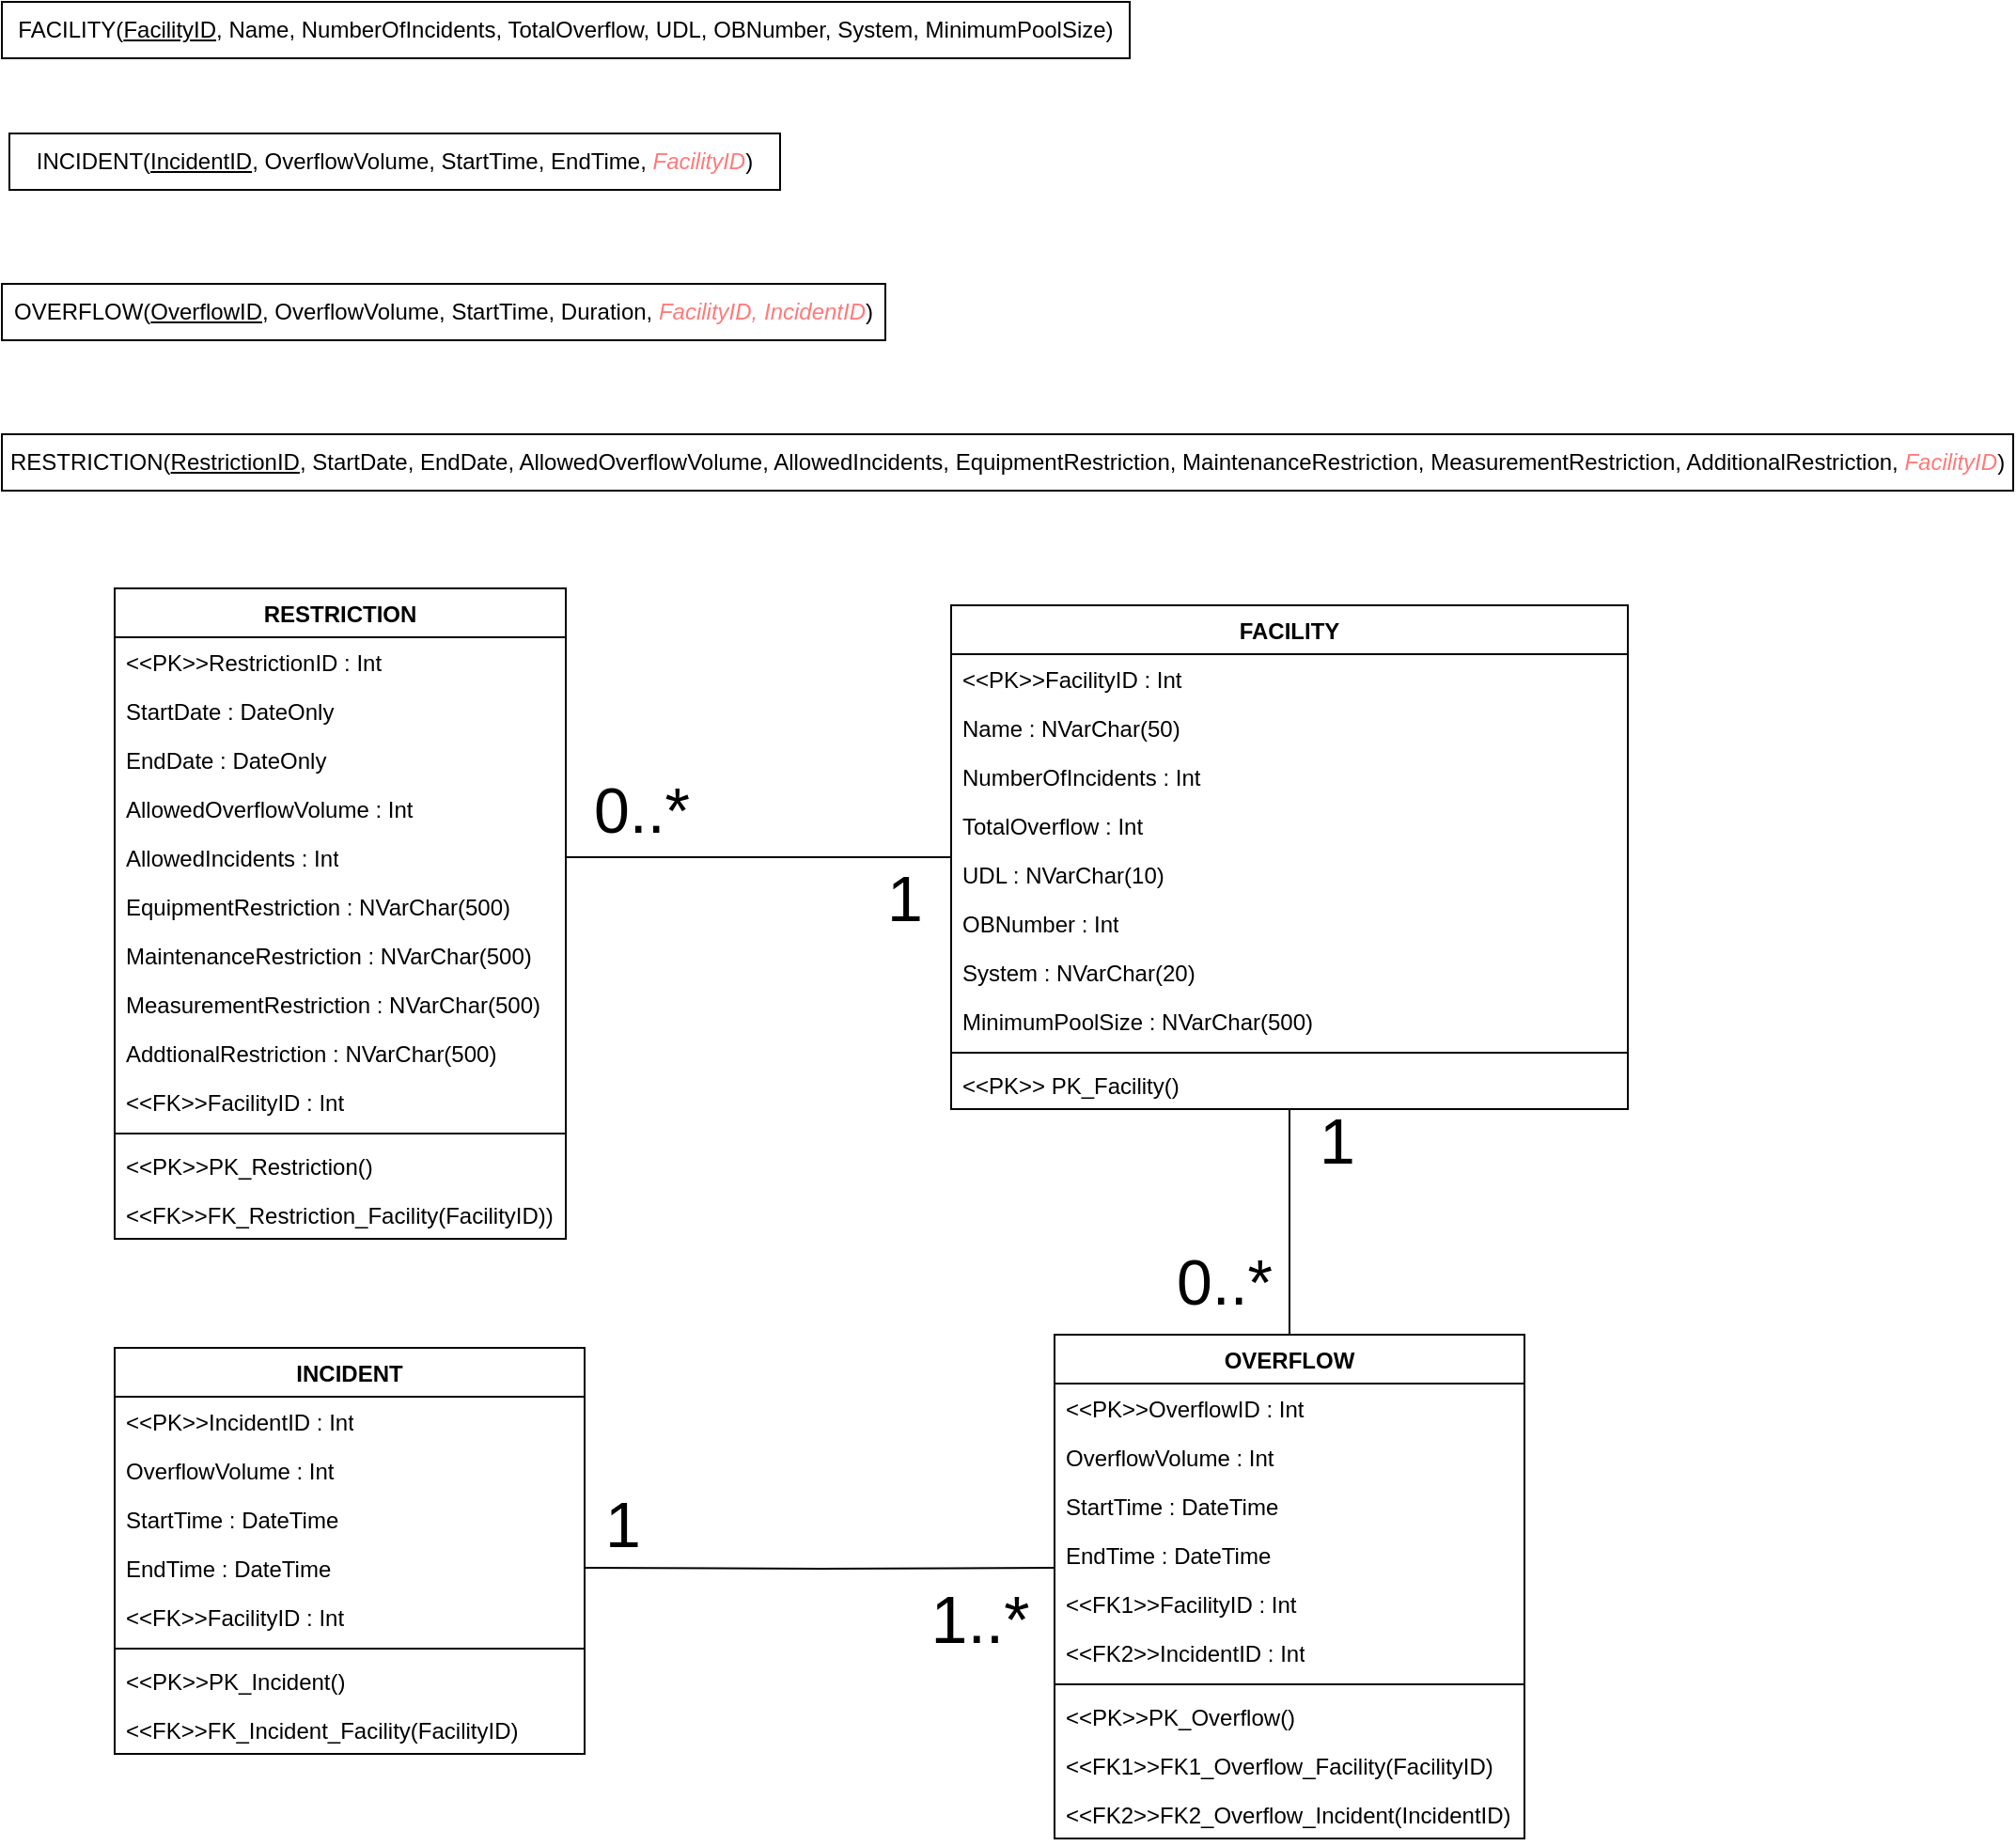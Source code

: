 <mxfile version="24.8.4">
  <diagram name="Side-1" id="S4kqw7e53YvviCochIBy">
    <mxGraphModel dx="1434" dy="820" grid="1" gridSize="10" guides="1" tooltips="1" connect="1" arrows="1" fold="1" page="1" pageScale="1" pageWidth="827" pageHeight="1169" math="0" shadow="0">
      <root>
        <mxCell id="0" />
        <mxCell id="1" parent="0" />
        <mxCell id="_vPb-RfMsCgztBikkOlB-1" value="FACILITY(&lt;u&gt;FacilityID&lt;/u&gt;, Name, NumberOfIncidents, TotalOverflow, UDL, OBNumber, System, MinimumPoolSize)" style="rounded=0;whiteSpace=wrap;html=1;" vertex="1" parent="1">
          <mxGeometry x="40" y="130" width="600" height="30" as="geometry" />
        </mxCell>
        <mxCell id="_vPb-RfMsCgztBikkOlB-2" value="INCIDENT(&lt;u&gt;IncidentID&lt;/u&gt;, OverflowVolume, StartTime, EndTime,&amp;nbsp;&lt;i&gt;&lt;font color=&quot;#ff7a7a&quot;&gt;FacilityID&lt;/font&gt;&lt;/i&gt;)" style="rounded=0;whiteSpace=wrap;html=1;" vertex="1" parent="1">
          <mxGeometry x="44" y="200" width="410" height="30" as="geometry" />
        </mxCell>
        <mxCell id="_vPb-RfMsCgztBikkOlB-3" value="OVERFLOW(&lt;u&gt;OverflowID&lt;/u&gt;, OverflowVolume, StartTime, Duration,&amp;nbsp;&lt;i&gt;&lt;font color=&quot;#ff7a7a&quot;&gt;FacilityID,&amp;nbsp;&lt;/font&gt;&lt;/i&gt;&lt;i&gt;&lt;font color=&quot;#ff7a7a&quot;&gt;IncidentID&lt;/font&gt;&lt;/i&gt;)" style="rounded=0;whiteSpace=wrap;html=1;" vertex="1" parent="1">
          <mxGeometry x="40" y="280" width="470" height="30" as="geometry" />
        </mxCell>
        <mxCell id="_vPb-RfMsCgztBikkOlB-4" value="RESTRICTION(&lt;u&gt;RestrictionID&lt;/u&gt;, StartDate, EndDate, AllowedOverflowVolume, AllowedIncidents, EquipmentRestriction, MaintenanceRestriction, MeasurementRestriction, AdditionalRestriction, &lt;i&gt;&lt;font color=&quot;#ff7a7a&quot;&gt;FacilityID&lt;/font&gt;&lt;/i&gt;)" style="rounded=0;whiteSpace=wrap;html=1;" vertex="1" parent="1">
          <mxGeometry x="40" y="360" width="1070" height="30" as="geometry" />
        </mxCell>
        <mxCell id="_vPb-RfMsCgztBikkOlB-61" value="" style="edgeStyle=orthogonalEdgeStyle;rounded=0;orthogonalLoop=1;jettySize=auto;html=1;entryX=1;entryY=0.5;entryDx=0;entryDy=0;endArrow=none;endFill=0;" edge="1" parent="1" source="_vPb-RfMsCgztBikkOlB-9" target="_vPb-RfMsCgztBikkOlB-36">
          <mxGeometry relative="1" as="geometry">
            <mxPoint x="465" y="585" as="targetPoint" />
          </mxGeometry>
        </mxCell>
        <mxCell id="_vPb-RfMsCgztBikkOlB-62" value="&lt;font style=&quot;font-size: 34px;&quot;&gt;1&lt;/font&gt;" style="edgeLabel;html=1;align=center;verticalAlign=middle;resizable=0;points=[];" vertex="1" connectable="0" parent="_vPb-RfMsCgztBikkOlB-61">
          <mxGeometry x="-0.843" y="3" relative="1" as="geometry">
            <mxPoint x="-9" y="19" as="offset" />
          </mxGeometry>
        </mxCell>
        <mxCell id="_vPb-RfMsCgztBikkOlB-63" value="&lt;font style=&quot;font-size: 34px;&quot;&gt;0..*&lt;/font&gt;" style="edgeLabel;html=1;align=center;verticalAlign=middle;resizable=0;points=[];" vertex="1" connectable="0" parent="_vPb-RfMsCgztBikkOlB-61">
          <mxGeometry x="0.816" y="1" relative="1" as="geometry">
            <mxPoint x="21" y="-26" as="offset" />
          </mxGeometry>
        </mxCell>
        <mxCell id="_vPb-RfMsCgztBikkOlB-64" value="" style="edgeStyle=orthogonalEdgeStyle;rounded=0;orthogonalLoop=1;jettySize=auto;html=1;entryX=0.5;entryY=0;entryDx=0;entryDy=0;endArrow=none;endFill=0;" edge="1" parent="1" source="_vPb-RfMsCgztBikkOlB-9" target="_vPb-RfMsCgztBikkOlB-49">
          <mxGeometry relative="1" as="geometry">
            <mxPoint x="985" y="585" as="targetPoint" />
          </mxGeometry>
        </mxCell>
        <mxCell id="_vPb-RfMsCgztBikkOlB-66" value="&lt;font style=&quot;font-size: 34px;&quot;&gt;0..*&lt;/font&gt;" style="edgeLabel;html=1;align=center;verticalAlign=middle;resizable=0;points=[];" vertex="1" connectable="0" parent="_vPb-RfMsCgztBikkOlB-64">
          <mxGeometry x="0.87" relative="1" as="geometry">
            <mxPoint x="-35" y="-20" as="offset" />
          </mxGeometry>
        </mxCell>
        <mxCell id="_vPb-RfMsCgztBikkOlB-67" value="&lt;font style=&quot;font-size: 34px;&quot;&gt;1&lt;/font&gt;" style="edgeLabel;html=1;align=center;verticalAlign=middle;resizable=0;points=[];" vertex="1" connectable="0" parent="_vPb-RfMsCgztBikkOlB-64">
          <mxGeometry x="-0.714" y="4" relative="1" as="geometry">
            <mxPoint x="21" as="offset" />
          </mxGeometry>
        </mxCell>
        <mxCell id="_vPb-RfMsCgztBikkOlB-9" value="FACILITY" style="swimlane;fontStyle=1;align=center;verticalAlign=top;childLayout=stackLayout;horizontal=1;startSize=26;horizontalStack=0;resizeParent=1;resizeParentMax=0;resizeLast=0;collapsible=1;marginBottom=0;whiteSpace=wrap;html=1;" vertex="1" parent="1">
          <mxGeometry x="545" y="451" width="360" height="268" as="geometry" />
        </mxCell>
        <mxCell id="_vPb-RfMsCgztBikkOlB-10" value="&amp;lt;&amp;lt;PK&amp;gt;&amp;gt;FacilityID : Int" style="text;strokeColor=none;fillColor=none;align=left;verticalAlign=top;spacingLeft=4;spacingRight=4;overflow=hidden;rotatable=0;points=[[0,0.5],[1,0.5]];portConstraint=eastwest;whiteSpace=wrap;html=1;" vertex="1" parent="_vPb-RfMsCgztBikkOlB-9">
          <mxGeometry y="26" width="360" height="26" as="geometry" />
        </mxCell>
        <mxCell id="_vPb-RfMsCgztBikkOlB-25" value="Name : NVarChar(50)" style="text;strokeColor=none;fillColor=none;align=left;verticalAlign=top;spacingLeft=4;spacingRight=4;overflow=hidden;rotatable=0;points=[[0,0.5],[1,0.5]];portConstraint=eastwest;whiteSpace=wrap;html=1;" vertex="1" parent="_vPb-RfMsCgztBikkOlB-9">
          <mxGeometry y="52" width="360" height="26" as="geometry" />
        </mxCell>
        <mxCell id="_vPb-RfMsCgztBikkOlB-26" value="NumberOfIncidents : Int" style="text;strokeColor=none;fillColor=none;align=left;verticalAlign=top;spacingLeft=4;spacingRight=4;overflow=hidden;rotatable=0;points=[[0,0.5],[1,0.5]];portConstraint=eastwest;whiteSpace=wrap;html=1;" vertex="1" parent="_vPb-RfMsCgztBikkOlB-9">
          <mxGeometry y="78" width="360" height="26" as="geometry" />
        </mxCell>
        <mxCell id="_vPb-RfMsCgztBikkOlB-27" value="TotalOverflow : Int" style="text;strokeColor=none;fillColor=none;align=left;verticalAlign=top;spacingLeft=4;spacingRight=4;overflow=hidden;rotatable=0;points=[[0,0.5],[1,0.5]];portConstraint=eastwest;whiteSpace=wrap;html=1;" vertex="1" parent="_vPb-RfMsCgztBikkOlB-9">
          <mxGeometry y="104" width="360" height="26" as="geometry" />
        </mxCell>
        <mxCell id="_vPb-RfMsCgztBikkOlB-28" value="UDL : NVarChar(10)" style="text;strokeColor=none;fillColor=none;align=left;verticalAlign=top;spacingLeft=4;spacingRight=4;overflow=hidden;rotatable=0;points=[[0,0.5],[1,0.5]];portConstraint=eastwest;whiteSpace=wrap;html=1;" vertex="1" parent="_vPb-RfMsCgztBikkOlB-9">
          <mxGeometry y="130" width="360" height="26" as="geometry" />
        </mxCell>
        <mxCell id="_vPb-RfMsCgztBikkOlB-29" value="OBNumber : Int" style="text;strokeColor=none;fillColor=none;align=left;verticalAlign=top;spacingLeft=4;spacingRight=4;overflow=hidden;rotatable=0;points=[[0,0.5],[1,0.5]];portConstraint=eastwest;whiteSpace=wrap;html=1;" vertex="1" parent="_vPb-RfMsCgztBikkOlB-9">
          <mxGeometry y="156" width="360" height="26" as="geometry" />
        </mxCell>
        <mxCell id="_vPb-RfMsCgztBikkOlB-30" value="System : NVarChar(20)" style="text;strokeColor=none;fillColor=none;align=left;verticalAlign=top;spacingLeft=4;spacingRight=4;overflow=hidden;rotatable=0;points=[[0,0.5],[1,0.5]];portConstraint=eastwest;whiteSpace=wrap;html=1;" vertex="1" parent="_vPb-RfMsCgztBikkOlB-9">
          <mxGeometry y="182" width="360" height="26" as="geometry" />
        </mxCell>
        <mxCell id="_vPb-RfMsCgztBikkOlB-31" value="MinimumPoolSize : NVarChar(500)" style="text;strokeColor=none;fillColor=none;align=left;verticalAlign=top;spacingLeft=4;spacingRight=4;overflow=hidden;rotatable=0;points=[[0,0.5],[1,0.5]];portConstraint=eastwest;whiteSpace=wrap;html=1;" vertex="1" parent="_vPb-RfMsCgztBikkOlB-9">
          <mxGeometry y="208" width="360" height="26" as="geometry" />
        </mxCell>
        <mxCell id="_vPb-RfMsCgztBikkOlB-11" value="" style="line;strokeWidth=1;fillColor=none;align=left;verticalAlign=middle;spacingTop=-1;spacingLeft=3;spacingRight=3;rotatable=0;labelPosition=right;points=[];portConstraint=eastwest;strokeColor=inherit;" vertex="1" parent="_vPb-RfMsCgztBikkOlB-9">
          <mxGeometry y="234" width="360" height="8" as="geometry" />
        </mxCell>
        <mxCell id="_vPb-RfMsCgztBikkOlB-12" value="&amp;lt;&amp;lt;PK&amp;gt;&amp;gt; PK_Facility()" style="text;strokeColor=none;fillColor=none;align=left;verticalAlign=top;spacingLeft=4;spacingRight=4;overflow=hidden;rotatable=0;points=[[0,0.5],[1,0.5]];portConstraint=eastwest;whiteSpace=wrap;html=1;" vertex="1" parent="_vPb-RfMsCgztBikkOlB-9">
          <mxGeometry y="242" width="360" height="26" as="geometry" />
        </mxCell>
        <mxCell id="_vPb-RfMsCgztBikkOlB-13" value="INCIDENT" style="swimlane;fontStyle=1;align=center;verticalAlign=top;childLayout=stackLayout;horizontal=1;startSize=26;horizontalStack=0;resizeParent=1;resizeParentMax=0;resizeLast=0;collapsible=1;marginBottom=0;whiteSpace=wrap;html=1;" vertex="1" parent="1">
          <mxGeometry x="100" y="846" width="250" height="216" as="geometry" />
        </mxCell>
        <mxCell id="_vPb-RfMsCgztBikkOlB-14" value="&amp;lt;&amp;lt;PK&amp;gt;&amp;gt;IncidentID : Int&lt;div&gt;&lt;br&gt;&lt;/div&gt;" style="text;strokeColor=none;fillColor=none;align=left;verticalAlign=top;spacingLeft=4;spacingRight=4;overflow=hidden;rotatable=0;points=[[0,0.5],[1,0.5]];portConstraint=eastwest;whiteSpace=wrap;html=1;" vertex="1" parent="_vPb-RfMsCgztBikkOlB-13">
          <mxGeometry y="26" width="250" height="26" as="geometry" />
        </mxCell>
        <mxCell id="_vPb-RfMsCgztBikkOlB-44" value="OverflowVolume : Int&lt;div&gt;&lt;br&gt;&lt;/div&gt;" style="text;strokeColor=none;fillColor=none;align=left;verticalAlign=top;spacingLeft=4;spacingRight=4;overflow=hidden;rotatable=0;points=[[0,0.5],[1,0.5]];portConstraint=eastwest;whiteSpace=wrap;html=1;" vertex="1" parent="_vPb-RfMsCgztBikkOlB-13">
          <mxGeometry y="52" width="250" height="26" as="geometry" />
        </mxCell>
        <mxCell id="_vPb-RfMsCgztBikkOlB-45" value="StartTime : DateTime&lt;div&gt;&lt;br&gt;&lt;/div&gt;" style="text;strokeColor=none;fillColor=none;align=left;verticalAlign=top;spacingLeft=4;spacingRight=4;overflow=hidden;rotatable=0;points=[[0,0.5],[1,0.5]];portConstraint=eastwest;whiteSpace=wrap;html=1;" vertex="1" parent="_vPb-RfMsCgztBikkOlB-13">
          <mxGeometry y="78" width="250" height="26" as="geometry" />
        </mxCell>
        <mxCell id="_vPb-RfMsCgztBikkOlB-46" value="EndTime : DateTime&lt;div&gt;&lt;br&gt;&lt;/div&gt;" style="text;strokeColor=none;fillColor=none;align=left;verticalAlign=top;spacingLeft=4;spacingRight=4;overflow=hidden;rotatable=0;points=[[0,0.5],[1,0.5]];portConstraint=eastwest;whiteSpace=wrap;html=1;" vertex="1" parent="_vPb-RfMsCgztBikkOlB-13">
          <mxGeometry y="104" width="250" height="26" as="geometry" />
        </mxCell>
        <mxCell id="_vPb-RfMsCgztBikkOlB-47" value="&amp;lt;&amp;lt;FK&amp;gt;&amp;gt;FacilityID : Int&lt;div&gt;&lt;br&gt;&lt;/div&gt;" style="text;strokeColor=none;fillColor=none;align=left;verticalAlign=top;spacingLeft=4;spacingRight=4;overflow=hidden;rotatable=0;points=[[0,0.5],[1,0.5]];portConstraint=eastwest;whiteSpace=wrap;html=1;" vertex="1" parent="_vPb-RfMsCgztBikkOlB-13">
          <mxGeometry y="130" width="250" height="26" as="geometry" />
        </mxCell>
        <mxCell id="_vPb-RfMsCgztBikkOlB-15" value="" style="line;strokeWidth=1;fillColor=none;align=left;verticalAlign=middle;spacingTop=-1;spacingLeft=3;spacingRight=3;rotatable=0;labelPosition=right;points=[];portConstraint=eastwest;strokeColor=inherit;" vertex="1" parent="_vPb-RfMsCgztBikkOlB-13">
          <mxGeometry y="156" width="250" height="8" as="geometry" />
        </mxCell>
        <mxCell id="_vPb-RfMsCgztBikkOlB-16" value="&amp;lt;&amp;lt;PK&amp;gt;&amp;gt;PK_Incident()" style="text;strokeColor=none;fillColor=none;align=left;verticalAlign=top;spacingLeft=4;spacingRight=4;overflow=hidden;rotatable=0;points=[[0,0.5],[1,0.5]];portConstraint=eastwest;whiteSpace=wrap;html=1;" vertex="1" parent="_vPb-RfMsCgztBikkOlB-13">
          <mxGeometry y="164" width="250" height="26" as="geometry" />
        </mxCell>
        <mxCell id="_vPb-RfMsCgztBikkOlB-48" value="&amp;lt;&amp;lt;FK&amp;gt;&amp;gt;FK_Incident_Facility(FacilityID)" style="text;strokeColor=none;fillColor=none;align=left;verticalAlign=top;spacingLeft=4;spacingRight=4;overflow=hidden;rotatable=0;points=[[0,0.5],[1,0.5]];portConstraint=eastwest;whiteSpace=wrap;html=1;" vertex="1" parent="_vPb-RfMsCgztBikkOlB-13">
          <mxGeometry y="190" width="250" height="26" as="geometry" />
        </mxCell>
        <mxCell id="_vPb-RfMsCgztBikkOlB-21" value="RESTRICTION" style="swimlane;fontStyle=1;align=center;verticalAlign=top;childLayout=stackLayout;horizontal=1;startSize=26;horizontalStack=0;resizeParent=1;resizeParentMax=0;resizeLast=0;collapsible=1;marginBottom=0;whiteSpace=wrap;html=1;" vertex="1" parent="1">
          <mxGeometry x="100" y="442" width="240" height="346" as="geometry" />
        </mxCell>
        <mxCell id="_vPb-RfMsCgztBikkOlB-22" value="&amp;lt;&amp;lt;PK&amp;gt;&amp;gt;RestrictionID : Int" style="text;strokeColor=none;fillColor=none;align=left;verticalAlign=top;spacingLeft=4;spacingRight=4;overflow=hidden;rotatable=0;points=[[0,0.5],[1,0.5]];portConstraint=eastwest;whiteSpace=wrap;html=1;" vertex="1" parent="_vPb-RfMsCgztBikkOlB-21">
          <mxGeometry y="26" width="240" height="26" as="geometry" />
        </mxCell>
        <mxCell id="_vPb-RfMsCgztBikkOlB-33" value="StartDate : DateOnly" style="text;strokeColor=none;fillColor=none;align=left;verticalAlign=top;spacingLeft=4;spacingRight=4;overflow=hidden;rotatable=0;points=[[0,0.5],[1,0.5]];portConstraint=eastwest;whiteSpace=wrap;html=1;" vertex="1" parent="_vPb-RfMsCgztBikkOlB-21">
          <mxGeometry y="52" width="240" height="26" as="geometry" />
        </mxCell>
        <mxCell id="_vPb-RfMsCgztBikkOlB-34" value="EndDate : DateOnly" style="text;strokeColor=none;fillColor=none;align=left;verticalAlign=top;spacingLeft=4;spacingRight=4;overflow=hidden;rotatable=0;points=[[0,0.5],[1,0.5]];portConstraint=eastwest;whiteSpace=wrap;html=1;" vertex="1" parent="_vPb-RfMsCgztBikkOlB-21">
          <mxGeometry y="78" width="240" height="26" as="geometry" />
        </mxCell>
        <mxCell id="_vPb-RfMsCgztBikkOlB-35" value="AllowedOverflowVolume : Int" style="text;strokeColor=none;fillColor=none;align=left;verticalAlign=top;spacingLeft=4;spacingRight=4;overflow=hidden;rotatable=0;points=[[0,0.5],[1,0.5]];portConstraint=eastwest;whiteSpace=wrap;html=1;" vertex="1" parent="_vPb-RfMsCgztBikkOlB-21">
          <mxGeometry y="104" width="240" height="26" as="geometry" />
        </mxCell>
        <mxCell id="_vPb-RfMsCgztBikkOlB-36" value="AllowedIncidents : Int" style="text;strokeColor=none;fillColor=none;align=left;verticalAlign=top;spacingLeft=4;spacingRight=4;overflow=hidden;rotatable=0;points=[[0,0.5],[1,0.5]];portConstraint=eastwest;whiteSpace=wrap;html=1;" vertex="1" parent="_vPb-RfMsCgztBikkOlB-21">
          <mxGeometry y="130" width="240" height="26" as="geometry" />
        </mxCell>
        <mxCell id="_vPb-RfMsCgztBikkOlB-37" value="EquipmentRestriction : NVarChar(500)" style="text;strokeColor=none;fillColor=none;align=left;verticalAlign=top;spacingLeft=4;spacingRight=4;overflow=hidden;rotatable=0;points=[[0,0.5],[1,0.5]];portConstraint=eastwest;whiteSpace=wrap;html=1;" vertex="1" parent="_vPb-RfMsCgztBikkOlB-21">
          <mxGeometry y="156" width="240" height="26" as="geometry" />
        </mxCell>
        <mxCell id="_vPb-RfMsCgztBikkOlB-38" value="MaintenanceRestriction : NVarChar(500)" style="text;strokeColor=none;fillColor=none;align=left;verticalAlign=top;spacingLeft=4;spacingRight=4;overflow=hidden;rotatable=0;points=[[0,0.5],[1,0.5]];portConstraint=eastwest;whiteSpace=wrap;html=1;" vertex="1" parent="_vPb-RfMsCgztBikkOlB-21">
          <mxGeometry y="182" width="240" height="26" as="geometry" />
        </mxCell>
        <mxCell id="_vPb-RfMsCgztBikkOlB-43" value="MeasurementRestriction : NVarChar(500)" style="text;strokeColor=none;fillColor=none;align=left;verticalAlign=top;spacingLeft=4;spacingRight=4;overflow=hidden;rotatable=0;points=[[0,0.5],[1,0.5]];portConstraint=eastwest;whiteSpace=wrap;html=1;" vertex="1" parent="_vPb-RfMsCgztBikkOlB-21">
          <mxGeometry y="208" width="240" height="26" as="geometry" />
        </mxCell>
        <mxCell id="_vPb-RfMsCgztBikkOlB-39" value="AddtionalRestriction : NVarChar(500)" style="text;strokeColor=none;fillColor=none;align=left;verticalAlign=top;spacingLeft=4;spacingRight=4;overflow=hidden;rotatable=0;points=[[0,0.5],[1,0.5]];portConstraint=eastwest;whiteSpace=wrap;html=1;" vertex="1" parent="_vPb-RfMsCgztBikkOlB-21">
          <mxGeometry y="234" width="240" height="26" as="geometry" />
        </mxCell>
        <mxCell id="_vPb-RfMsCgztBikkOlB-40" value="&amp;lt;&amp;lt;FK&amp;gt;&amp;gt;FacilityID : Int" style="text;strokeColor=none;fillColor=none;align=left;verticalAlign=top;spacingLeft=4;spacingRight=4;overflow=hidden;rotatable=0;points=[[0,0.5],[1,0.5]];portConstraint=eastwest;whiteSpace=wrap;html=1;" vertex="1" parent="_vPb-RfMsCgztBikkOlB-21">
          <mxGeometry y="260" width="240" height="26" as="geometry" />
        </mxCell>
        <mxCell id="_vPb-RfMsCgztBikkOlB-23" value="" style="line;strokeWidth=1;fillColor=none;align=left;verticalAlign=middle;spacingTop=-1;spacingLeft=3;spacingRight=3;rotatable=0;labelPosition=right;points=[];portConstraint=eastwest;strokeColor=inherit;" vertex="1" parent="_vPb-RfMsCgztBikkOlB-21">
          <mxGeometry y="286" width="240" height="8" as="geometry" />
        </mxCell>
        <mxCell id="_vPb-RfMsCgztBikkOlB-24" value="&amp;lt;&amp;lt;PK&amp;gt;&amp;gt;PK_Restriction()" style="text;strokeColor=none;fillColor=none;align=left;verticalAlign=top;spacingLeft=4;spacingRight=4;overflow=hidden;rotatable=0;points=[[0,0.5],[1,0.5]];portConstraint=eastwest;whiteSpace=wrap;html=1;" vertex="1" parent="_vPb-RfMsCgztBikkOlB-21">
          <mxGeometry y="294" width="240" height="26" as="geometry" />
        </mxCell>
        <mxCell id="_vPb-RfMsCgztBikkOlB-42" value="&amp;lt;&amp;lt;FK&amp;gt;&amp;gt;FK_Restriction_Facility(FacilityID))" style="text;strokeColor=none;fillColor=none;align=left;verticalAlign=top;spacingLeft=4;spacingRight=4;overflow=hidden;rotatable=0;points=[[0,0.5],[1,0.5]];portConstraint=eastwest;whiteSpace=wrap;html=1;" vertex="1" parent="_vPb-RfMsCgztBikkOlB-21">
          <mxGeometry y="320" width="240" height="26" as="geometry" />
        </mxCell>
        <mxCell id="_vPb-RfMsCgztBikkOlB-65" value="" style="edgeStyle=orthogonalEdgeStyle;rounded=0;orthogonalLoop=1;jettySize=auto;html=1;endArrow=none;endFill=0;entryX=1;entryY=0.5;entryDx=0;entryDy=0;" edge="1" parent="1" target="_vPb-RfMsCgztBikkOlB-46">
          <mxGeometry relative="1" as="geometry">
            <mxPoint x="380" y="960" as="targetPoint" />
            <mxPoint x="600" y="963" as="sourcePoint" />
          </mxGeometry>
        </mxCell>
        <mxCell id="_vPb-RfMsCgztBikkOlB-69" value="&lt;font style=&quot;font-size: 35px;&quot;&gt;1..*&lt;/font&gt;" style="edgeLabel;html=1;align=center;verticalAlign=middle;resizable=0;points=[];" vertex="1" connectable="0" parent="_vPb-RfMsCgztBikkOlB-65">
          <mxGeometry x="-0.594" y="3" relative="1" as="geometry">
            <mxPoint x="11" y="24" as="offset" />
          </mxGeometry>
        </mxCell>
        <mxCell id="_vPb-RfMsCgztBikkOlB-70" value="&lt;font style=&quot;font-size: 34px;&quot;&gt;1&lt;/font&gt;" style="edgeLabel;html=1;align=center;verticalAlign=middle;resizable=0;points=[];" vertex="1" connectable="0" parent="_vPb-RfMsCgztBikkOlB-65">
          <mxGeometry x="0.678" y="-2" relative="1" as="geometry">
            <mxPoint x="-21" y="-21" as="offset" />
          </mxGeometry>
        </mxCell>
        <mxCell id="_vPb-RfMsCgztBikkOlB-49" value="OVERFLOW" style="swimlane;fontStyle=1;align=center;verticalAlign=top;childLayout=stackLayout;horizontal=1;startSize=26;horizontalStack=0;resizeParent=1;resizeParentMax=0;resizeLast=0;collapsible=1;marginBottom=0;whiteSpace=wrap;html=1;" vertex="1" parent="1">
          <mxGeometry x="600" y="839" width="250" height="268" as="geometry" />
        </mxCell>
        <mxCell id="_vPb-RfMsCgztBikkOlB-50" value="&amp;lt;&amp;lt;PK&amp;gt;&amp;gt;OverflowID : Int&lt;div&gt;&lt;br&gt;&lt;/div&gt;" style="text;strokeColor=none;fillColor=none;align=left;verticalAlign=top;spacingLeft=4;spacingRight=4;overflow=hidden;rotatable=0;points=[[0,0.5],[1,0.5]];portConstraint=eastwest;whiteSpace=wrap;html=1;" vertex="1" parent="_vPb-RfMsCgztBikkOlB-49">
          <mxGeometry y="26" width="250" height="26" as="geometry" />
        </mxCell>
        <mxCell id="_vPb-RfMsCgztBikkOlB-51" value="OverflowVolume : Int&lt;div&gt;&lt;br&gt;&lt;/div&gt;" style="text;strokeColor=none;fillColor=none;align=left;verticalAlign=top;spacingLeft=4;spacingRight=4;overflow=hidden;rotatable=0;points=[[0,0.5],[1,0.5]];portConstraint=eastwest;whiteSpace=wrap;html=1;" vertex="1" parent="_vPb-RfMsCgztBikkOlB-49">
          <mxGeometry y="52" width="250" height="26" as="geometry" />
        </mxCell>
        <mxCell id="_vPb-RfMsCgztBikkOlB-52" value="StartTime : DateTime&lt;div&gt;&lt;br&gt;&lt;/div&gt;" style="text;strokeColor=none;fillColor=none;align=left;verticalAlign=top;spacingLeft=4;spacingRight=4;overflow=hidden;rotatable=0;points=[[0,0.5],[1,0.5]];portConstraint=eastwest;whiteSpace=wrap;html=1;" vertex="1" parent="_vPb-RfMsCgztBikkOlB-49">
          <mxGeometry y="78" width="250" height="26" as="geometry" />
        </mxCell>
        <mxCell id="_vPb-RfMsCgztBikkOlB-53" value="&lt;div&gt;EndTime : DateTime&amp;nbsp;&lt;/div&gt;" style="text;strokeColor=none;fillColor=none;align=left;verticalAlign=top;spacingLeft=4;spacingRight=4;overflow=hidden;rotatable=0;points=[[0,0.5],[1,0.5]];portConstraint=eastwest;whiteSpace=wrap;html=1;" vertex="1" parent="_vPb-RfMsCgztBikkOlB-49">
          <mxGeometry y="104" width="250" height="26" as="geometry" />
        </mxCell>
        <mxCell id="_vPb-RfMsCgztBikkOlB-54" value="&amp;lt;&amp;lt;FK1&amp;gt;&amp;gt;FacilityID : Int&lt;div&gt;&lt;br&gt;&lt;/div&gt;" style="text;strokeColor=none;fillColor=none;align=left;verticalAlign=top;spacingLeft=4;spacingRight=4;overflow=hidden;rotatable=0;points=[[0,0.5],[1,0.5]];portConstraint=eastwest;whiteSpace=wrap;html=1;" vertex="1" parent="_vPb-RfMsCgztBikkOlB-49">
          <mxGeometry y="130" width="250" height="26" as="geometry" />
        </mxCell>
        <mxCell id="_vPb-RfMsCgztBikkOlB-58" value="&amp;lt;&amp;lt;FK2&amp;gt;&amp;gt;IncidentID : Int&lt;div&gt;&lt;br&gt;&lt;/div&gt;" style="text;strokeColor=none;fillColor=none;align=left;verticalAlign=top;spacingLeft=4;spacingRight=4;overflow=hidden;rotatable=0;points=[[0,0.5],[1,0.5]];portConstraint=eastwest;whiteSpace=wrap;html=1;" vertex="1" parent="_vPb-RfMsCgztBikkOlB-49">
          <mxGeometry y="156" width="250" height="26" as="geometry" />
        </mxCell>
        <mxCell id="_vPb-RfMsCgztBikkOlB-55" value="" style="line;strokeWidth=1;fillColor=none;align=left;verticalAlign=middle;spacingTop=-1;spacingLeft=3;spacingRight=3;rotatable=0;labelPosition=right;points=[];portConstraint=eastwest;strokeColor=inherit;" vertex="1" parent="_vPb-RfMsCgztBikkOlB-49">
          <mxGeometry y="182" width="250" height="8" as="geometry" />
        </mxCell>
        <mxCell id="_vPb-RfMsCgztBikkOlB-56" value="&amp;lt;&amp;lt;PK&amp;gt;&amp;gt;PK_Overflow()" style="text;strokeColor=none;fillColor=none;align=left;verticalAlign=top;spacingLeft=4;spacingRight=4;overflow=hidden;rotatable=0;points=[[0,0.5],[1,0.5]];portConstraint=eastwest;whiteSpace=wrap;html=1;" vertex="1" parent="_vPb-RfMsCgztBikkOlB-49">
          <mxGeometry y="190" width="250" height="26" as="geometry" />
        </mxCell>
        <mxCell id="_vPb-RfMsCgztBikkOlB-57" value="&amp;lt;&amp;lt;FK1&amp;gt;&amp;gt;FK1_Overflow_Facility(FacilityID)" style="text;strokeColor=none;fillColor=none;align=left;verticalAlign=top;spacingLeft=4;spacingRight=4;overflow=hidden;rotatable=0;points=[[0,0.5],[1,0.5]];portConstraint=eastwest;whiteSpace=wrap;html=1;" vertex="1" parent="_vPb-RfMsCgztBikkOlB-49">
          <mxGeometry y="216" width="250" height="26" as="geometry" />
        </mxCell>
        <mxCell id="_vPb-RfMsCgztBikkOlB-59" value="&amp;lt;&amp;lt;FK2&amp;gt;&amp;gt;FK2_Overflow_Incident(IncidentID)" style="text;strokeColor=none;fillColor=none;align=left;verticalAlign=top;spacingLeft=4;spacingRight=4;overflow=hidden;rotatable=0;points=[[0,0.5],[1,0.5]];portConstraint=eastwest;whiteSpace=wrap;html=1;" vertex="1" parent="_vPb-RfMsCgztBikkOlB-49">
          <mxGeometry y="242" width="250" height="26" as="geometry" />
        </mxCell>
      </root>
    </mxGraphModel>
  </diagram>
</mxfile>
